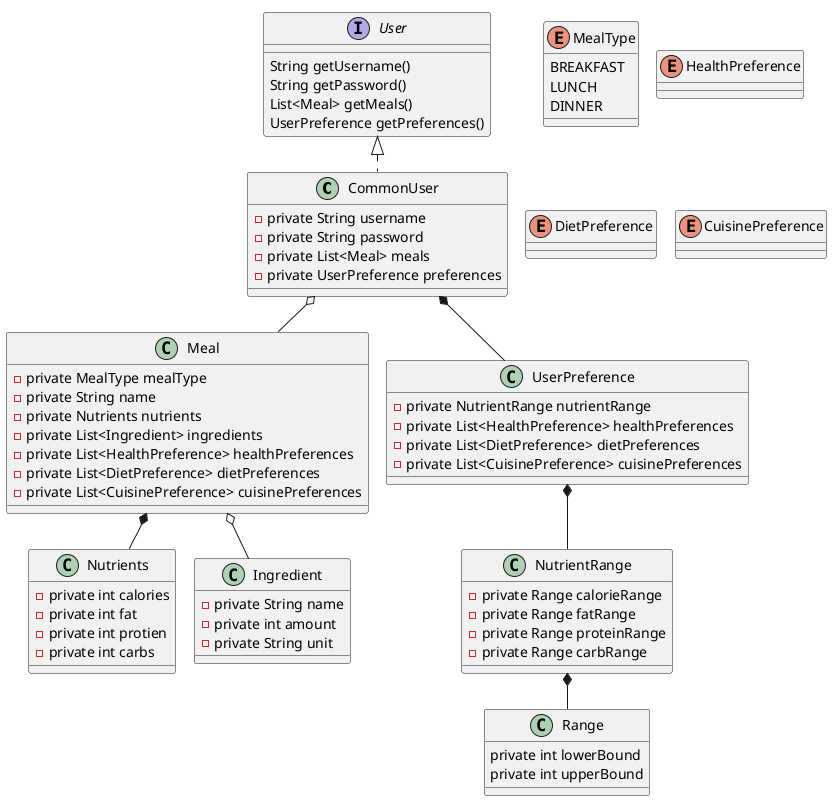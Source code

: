 @startuml
!pragma layout smetana
'https://plantuml.com/class-diagram
CommonUser o-- Meal
CommonUser *-- UserPreference
Meal *-- Nutrients
Meal o-- Ingredient
UserPreference *-- NutrientRange
NutrientRange *-- Range

interface User {
    String getUsername()
    String getPassword()
    List<Meal> getMeals()
    UserPreference getPreferences()
}

class CommonUser implements User {
- private String username
- private String password
- private List<Meal> meals
- private UserPreference preferences
}

class Meal {
- private MealType mealType
- private String name
- private Nutrients nutrients
- private List<Ingredient> ingredients
- private List<HealthPreference> healthPreferences
- private List<DietPreference> dietPreferences
- private List<CuisinePreference> cuisinePreferences
}

class UserPreference {
- private NutrientRange nutrientRange
- private List<HealthPreference> healthPreferences
- private List<DietPreference> dietPreferences
- private List<CuisinePreference> cuisinePreferences
}

class Nutrients {
- private int calories
- private int fat
- private int protien
- private int carbs
}

class NutrientRange {
- private Range calorieRange
- private Range fatRange
- private Range proteinRange
- private Range carbRange
}

class Ingredient {
- private String name
- private int amount
- private String unit
}

class Range {
    private int lowerBound
    private int upperBound
}

enum MealType {
BREAKFAST
LUNCH
DINNER
}

enum HealthPreference {}

enum DietPreference {}

enum CuisinePreference{}


@enduml